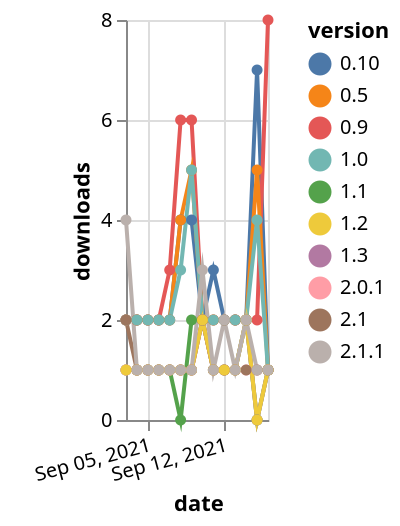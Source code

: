 {"$schema": "https://vega.github.io/schema/vega-lite/v5.json", "description": "A simple bar chart with embedded data.", "data": {"values": [{"date": "2021-09-03", "total": 2397, "delta": 2, "version": "0.10"}, {"date": "2021-09-04", "total": 2399, "delta": 2, "version": "0.10"}, {"date": "2021-09-05", "total": 2401, "delta": 2, "version": "0.10"}, {"date": "2021-09-06", "total": 2403, "delta": 2, "version": "0.10"}, {"date": "2021-09-07", "total": 2405, "delta": 2, "version": "0.10"}, {"date": "2021-09-08", "total": 2409, "delta": 4, "version": "0.10"}, {"date": "2021-09-09", "total": 2413, "delta": 4, "version": "0.10"}, {"date": "2021-09-10", "total": 2415, "delta": 2, "version": "0.10"}, {"date": "2021-09-11", "total": 2418, "delta": 3, "version": "0.10"}, {"date": "2021-09-12", "total": 2420, "delta": 2, "version": "0.10"}, {"date": "2021-09-13", "total": 2422, "delta": 2, "version": "0.10"}, {"date": "2021-09-14", "total": 2424, "delta": 2, "version": "0.10"}, {"date": "2021-09-15", "total": 2431, "delta": 7, "version": "0.10"}, {"date": "2021-09-16", "total": 2432, "delta": 1, "version": "0.10"}, {"date": "2021-09-03", "total": 234, "delta": 1, "version": "1.1"}, {"date": "2021-09-04", "total": 235, "delta": 1, "version": "1.1"}, {"date": "2021-09-05", "total": 236, "delta": 1, "version": "1.1"}, {"date": "2021-09-06", "total": 237, "delta": 1, "version": "1.1"}, {"date": "2021-09-07", "total": 238, "delta": 1, "version": "1.1"}, {"date": "2021-09-08", "total": 238, "delta": 0, "version": "1.1"}, {"date": "2021-09-09", "total": 240, "delta": 2, "version": "1.1"}, {"date": "2021-09-10", "total": 242, "delta": 2, "version": "1.1"}, {"date": "2021-09-11", "total": 243, "delta": 1, "version": "1.1"}, {"date": "2021-09-12", "total": 244, "delta": 1, "version": "1.1"}, {"date": "2021-09-13", "total": 245, "delta": 1, "version": "1.1"}, {"date": "2021-09-14", "total": 247, "delta": 2, "version": "1.1"}, {"date": "2021-09-15", "total": 247, "delta": 0, "version": "1.1"}, {"date": "2021-09-16", "total": 248, "delta": 1, "version": "1.1"}, {"date": "2021-09-03", "total": 2763, "delta": 2, "version": "0.9"}, {"date": "2021-09-04", "total": 2765, "delta": 2, "version": "0.9"}, {"date": "2021-09-05", "total": 2767, "delta": 2, "version": "0.9"}, {"date": "2021-09-06", "total": 2769, "delta": 2, "version": "0.9"}, {"date": "2021-09-07", "total": 2772, "delta": 3, "version": "0.9"}, {"date": "2021-09-08", "total": 2778, "delta": 6, "version": "0.9"}, {"date": "2021-09-09", "total": 2784, "delta": 6, "version": "0.9"}, {"date": "2021-09-10", "total": 2786, "delta": 2, "version": "0.9"}, {"date": "2021-09-11", "total": 2788, "delta": 2, "version": "0.9"}, {"date": "2021-09-12", "total": 2790, "delta": 2, "version": "0.9"}, {"date": "2021-09-13", "total": 2792, "delta": 2, "version": "0.9"}, {"date": "2021-09-14", "total": 2794, "delta": 2, "version": "0.9"}, {"date": "2021-09-15", "total": 2796, "delta": 2, "version": "0.9"}, {"date": "2021-09-16", "total": 2804, "delta": 8, "version": "0.9"}, {"date": "2021-09-03", "total": 181, "delta": 1, "version": "1.3"}, {"date": "2021-09-04", "total": 182, "delta": 1, "version": "1.3"}, {"date": "2021-09-05", "total": 183, "delta": 1, "version": "1.3"}, {"date": "2021-09-06", "total": 184, "delta": 1, "version": "1.3"}, {"date": "2021-09-07", "total": 185, "delta": 1, "version": "1.3"}, {"date": "2021-09-08", "total": 186, "delta": 1, "version": "1.3"}, {"date": "2021-09-09", "total": 187, "delta": 1, "version": "1.3"}, {"date": "2021-09-10", "total": 189, "delta": 2, "version": "1.3"}, {"date": "2021-09-11", "total": 190, "delta": 1, "version": "1.3"}, {"date": "2021-09-12", "total": 191, "delta": 1, "version": "1.3"}, {"date": "2021-09-13", "total": 192, "delta": 1, "version": "1.3"}, {"date": "2021-09-14", "total": 194, "delta": 2, "version": "1.3"}, {"date": "2021-09-15", "total": 194, "delta": 0, "version": "1.3"}, {"date": "2021-09-16", "total": 195, "delta": 1, "version": "1.3"}, {"date": "2021-09-03", "total": 135, "delta": 1, "version": "2.0.1"}, {"date": "2021-09-04", "total": 136, "delta": 1, "version": "2.0.1"}, {"date": "2021-09-05", "total": 137, "delta": 1, "version": "2.0.1"}, {"date": "2021-09-06", "total": 138, "delta": 1, "version": "2.0.1"}, {"date": "2021-09-07", "total": 139, "delta": 1, "version": "2.0.1"}, {"date": "2021-09-08", "total": 140, "delta": 1, "version": "2.0.1"}, {"date": "2021-09-09", "total": 141, "delta": 1, "version": "2.0.1"}, {"date": "2021-09-10", "total": 143, "delta": 2, "version": "2.0.1"}, {"date": "2021-09-11", "total": 144, "delta": 1, "version": "2.0.1"}, {"date": "2021-09-12", "total": 145, "delta": 1, "version": "2.0.1"}, {"date": "2021-09-13", "total": 146, "delta": 1, "version": "2.0.1"}, {"date": "2021-09-14", "total": 147, "delta": 1, "version": "2.0.1"}, {"date": "2021-09-15", "total": 148, "delta": 1, "version": "2.0.1"}, {"date": "2021-09-16", "total": 149, "delta": 1, "version": "2.0.1"}, {"date": "2021-09-03", "total": 2945, "delta": 2, "version": "0.5"}, {"date": "2021-09-04", "total": 2947, "delta": 2, "version": "0.5"}, {"date": "2021-09-05", "total": 2949, "delta": 2, "version": "0.5"}, {"date": "2021-09-06", "total": 2951, "delta": 2, "version": "0.5"}, {"date": "2021-09-07", "total": 2953, "delta": 2, "version": "0.5"}, {"date": "2021-09-08", "total": 2957, "delta": 4, "version": "0.5"}, {"date": "2021-09-09", "total": 2962, "delta": 5, "version": "0.5"}, {"date": "2021-09-10", "total": 2964, "delta": 2, "version": "0.5"}, {"date": "2021-09-11", "total": 2966, "delta": 2, "version": "0.5"}, {"date": "2021-09-12", "total": 2968, "delta": 2, "version": "0.5"}, {"date": "2021-09-13", "total": 2970, "delta": 2, "version": "0.5"}, {"date": "2021-09-14", "total": 2972, "delta": 2, "version": "0.5"}, {"date": "2021-09-15", "total": 2977, "delta": 5, "version": "0.5"}, {"date": "2021-09-16", "total": 2978, "delta": 1, "version": "0.5"}, {"date": "2021-09-03", "total": 2352, "delta": 2, "version": "1.0"}, {"date": "2021-09-04", "total": 2354, "delta": 2, "version": "1.0"}, {"date": "2021-09-05", "total": 2356, "delta": 2, "version": "1.0"}, {"date": "2021-09-06", "total": 2358, "delta": 2, "version": "1.0"}, {"date": "2021-09-07", "total": 2360, "delta": 2, "version": "1.0"}, {"date": "2021-09-08", "total": 2363, "delta": 3, "version": "1.0"}, {"date": "2021-09-09", "total": 2368, "delta": 5, "version": "1.0"}, {"date": "2021-09-10", "total": 2370, "delta": 2, "version": "1.0"}, {"date": "2021-09-11", "total": 2372, "delta": 2, "version": "1.0"}, {"date": "2021-09-12", "total": 2374, "delta": 2, "version": "1.0"}, {"date": "2021-09-13", "total": 2376, "delta": 2, "version": "1.0"}, {"date": "2021-09-14", "total": 2378, "delta": 2, "version": "1.0"}, {"date": "2021-09-15", "total": 2382, "delta": 4, "version": "1.0"}, {"date": "2021-09-16", "total": 2383, "delta": 1, "version": "1.0"}, {"date": "2021-09-03", "total": 105, "delta": 2, "version": "2.1"}, {"date": "2021-09-04", "total": 106, "delta": 1, "version": "2.1"}, {"date": "2021-09-05", "total": 107, "delta": 1, "version": "2.1"}, {"date": "2021-09-06", "total": 108, "delta": 1, "version": "2.1"}, {"date": "2021-09-07", "total": 109, "delta": 1, "version": "2.1"}, {"date": "2021-09-08", "total": 110, "delta": 1, "version": "2.1"}, {"date": "2021-09-09", "total": 111, "delta": 1, "version": "2.1"}, {"date": "2021-09-10", "total": 113, "delta": 2, "version": "2.1"}, {"date": "2021-09-11", "total": 114, "delta": 1, "version": "2.1"}, {"date": "2021-09-12", "total": 115, "delta": 1, "version": "2.1"}, {"date": "2021-09-13", "total": 116, "delta": 1, "version": "2.1"}, {"date": "2021-09-14", "total": 117, "delta": 1, "version": "2.1"}, {"date": "2021-09-15", "total": 118, "delta": 1, "version": "2.1"}, {"date": "2021-09-16", "total": 119, "delta": 1, "version": "2.1"}, {"date": "2021-09-03", "total": 193, "delta": 1, "version": "1.2"}, {"date": "2021-09-04", "total": 194, "delta": 1, "version": "1.2"}, {"date": "2021-09-05", "total": 195, "delta": 1, "version": "1.2"}, {"date": "2021-09-06", "total": 196, "delta": 1, "version": "1.2"}, {"date": "2021-09-07", "total": 197, "delta": 1, "version": "1.2"}, {"date": "2021-09-08", "total": 198, "delta": 1, "version": "1.2"}, {"date": "2021-09-09", "total": 199, "delta": 1, "version": "1.2"}, {"date": "2021-09-10", "total": 201, "delta": 2, "version": "1.2"}, {"date": "2021-09-11", "total": 202, "delta": 1, "version": "1.2"}, {"date": "2021-09-12", "total": 203, "delta": 1, "version": "1.2"}, {"date": "2021-09-13", "total": 204, "delta": 1, "version": "1.2"}, {"date": "2021-09-14", "total": 206, "delta": 2, "version": "1.2"}, {"date": "2021-09-15", "total": 206, "delta": 0, "version": "1.2"}, {"date": "2021-09-16", "total": 207, "delta": 1, "version": "1.2"}, {"date": "2021-09-03", "total": 33, "delta": 4, "version": "2.1.1"}, {"date": "2021-09-04", "total": 34, "delta": 1, "version": "2.1.1"}, {"date": "2021-09-05", "total": 35, "delta": 1, "version": "2.1.1"}, {"date": "2021-09-06", "total": 36, "delta": 1, "version": "2.1.1"}, {"date": "2021-09-07", "total": 37, "delta": 1, "version": "2.1.1"}, {"date": "2021-09-08", "total": 38, "delta": 1, "version": "2.1.1"}, {"date": "2021-09-09", "total": 39, "delta": 1, "version": "2.1.1"}, {"date": "2021-09-10", "total": 42, "delta": 3, "version": "2.1.1"}, {"date": "2021-09-11", "total": 43, "delta": 1, "version": "2.1.1"}, {"date": "2021-09-12", "total": 45, "delta": 2, "version": "2.1.1"}, {"date": "2021-09-13", "total": 46, "delta": 1, "version": "2.1.1"}, {"date": "2021-09-14", "total": 48, "delta": 2, "version": "2.1.1"}, {"date": "2021-09-15", "total": 49, "delta": 1, "version": "2.1.1"}, {"date": "2021-09-16", "total": 50, "delta": 1, "version": "2.1.1"}]}, "width": "container", "mark": {"type": "line", "point": {"filled": true}}, "encoding": {"x": {"field": "date", "type": "temporal", "timeUnit": "yearmonthdate", "title": "date", "axis": {"labelAngle": -15}}, "y": {"field": "delta", "type": "quantitative", "title": "downloads"}, "color": {"field": "version", "type": "nominal"}, "tooltip": {"field": "delta"}}}
